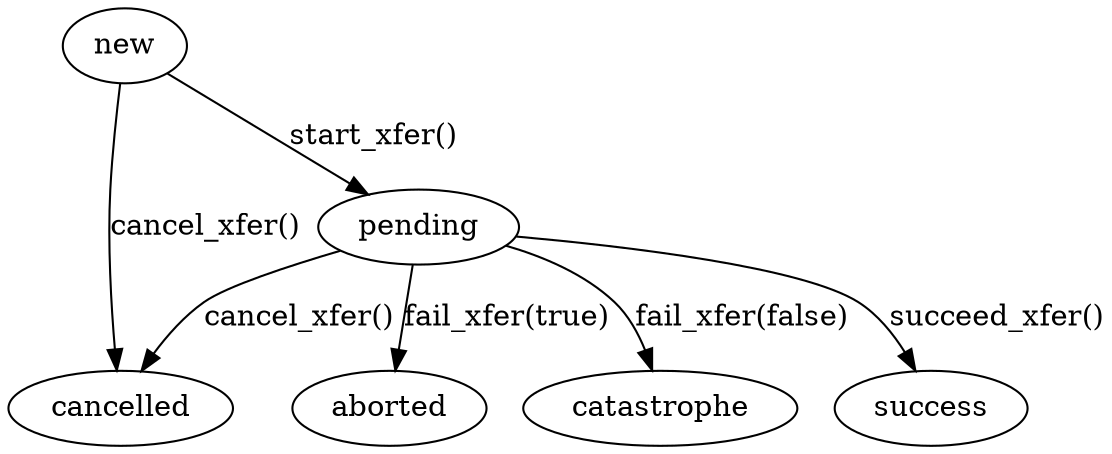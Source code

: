 digraph states {

	new;
	pending;
	success;
	cancelled;

	aborted;
	catastrophe;


	new -> pending [ label="start_xfer()" ];
	pending -> success [ label="succeed_xfer()" ];
	new -> cancelled [ label="cancel_xfer()" ];
	pending -> cancelled [ label="cancel_xfer()" ];

	pending -> aborted [ label="fail_xfer(true)" ];
	pending -> catastrophe [ label="fail_xfer(false)" ];
}